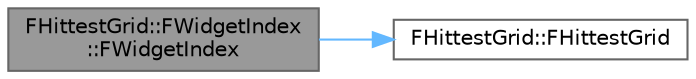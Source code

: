 digraph "FHittestGrid::FWidgetIndex::FWidgetIndex"
{
 // INTERACTIVE_SVG=YES
 // LATEX_PDF_SIZE
  bgcolor="transparent";
  edge [fontname=Helvetica,fontsize=10,labelfontname=Helvetica,labelfontsize=10];
  node [fontname=Helvetica,fontsize=10,shape=box,height=0.2,width=0.4];
  rankdir="LR";
  Node1 [id="Node000001",label="FHittestGrid::FWidgetIndex\l::FWidgetIndex",height=0.2,width=0.4,color="gray40", fillcolor="grey60", style="filled", fontcolor="black",tooltip=" "];
  Node1 -> Node2 [id="edge1_Node000001_Node000002",color="steelblue1",style="solid",tooltip=" "];
  Node2 [id="Node000002",label="FHittestGrid::FHittestGrid",height=0.2,width=0.4,color="grey40", fillcolor="white", style="filled",URL="$dd/d87/classFHittestGrid.html#a239f0dd15a0dfa9047d56d50c56013f5",tooltip=" "];
}

